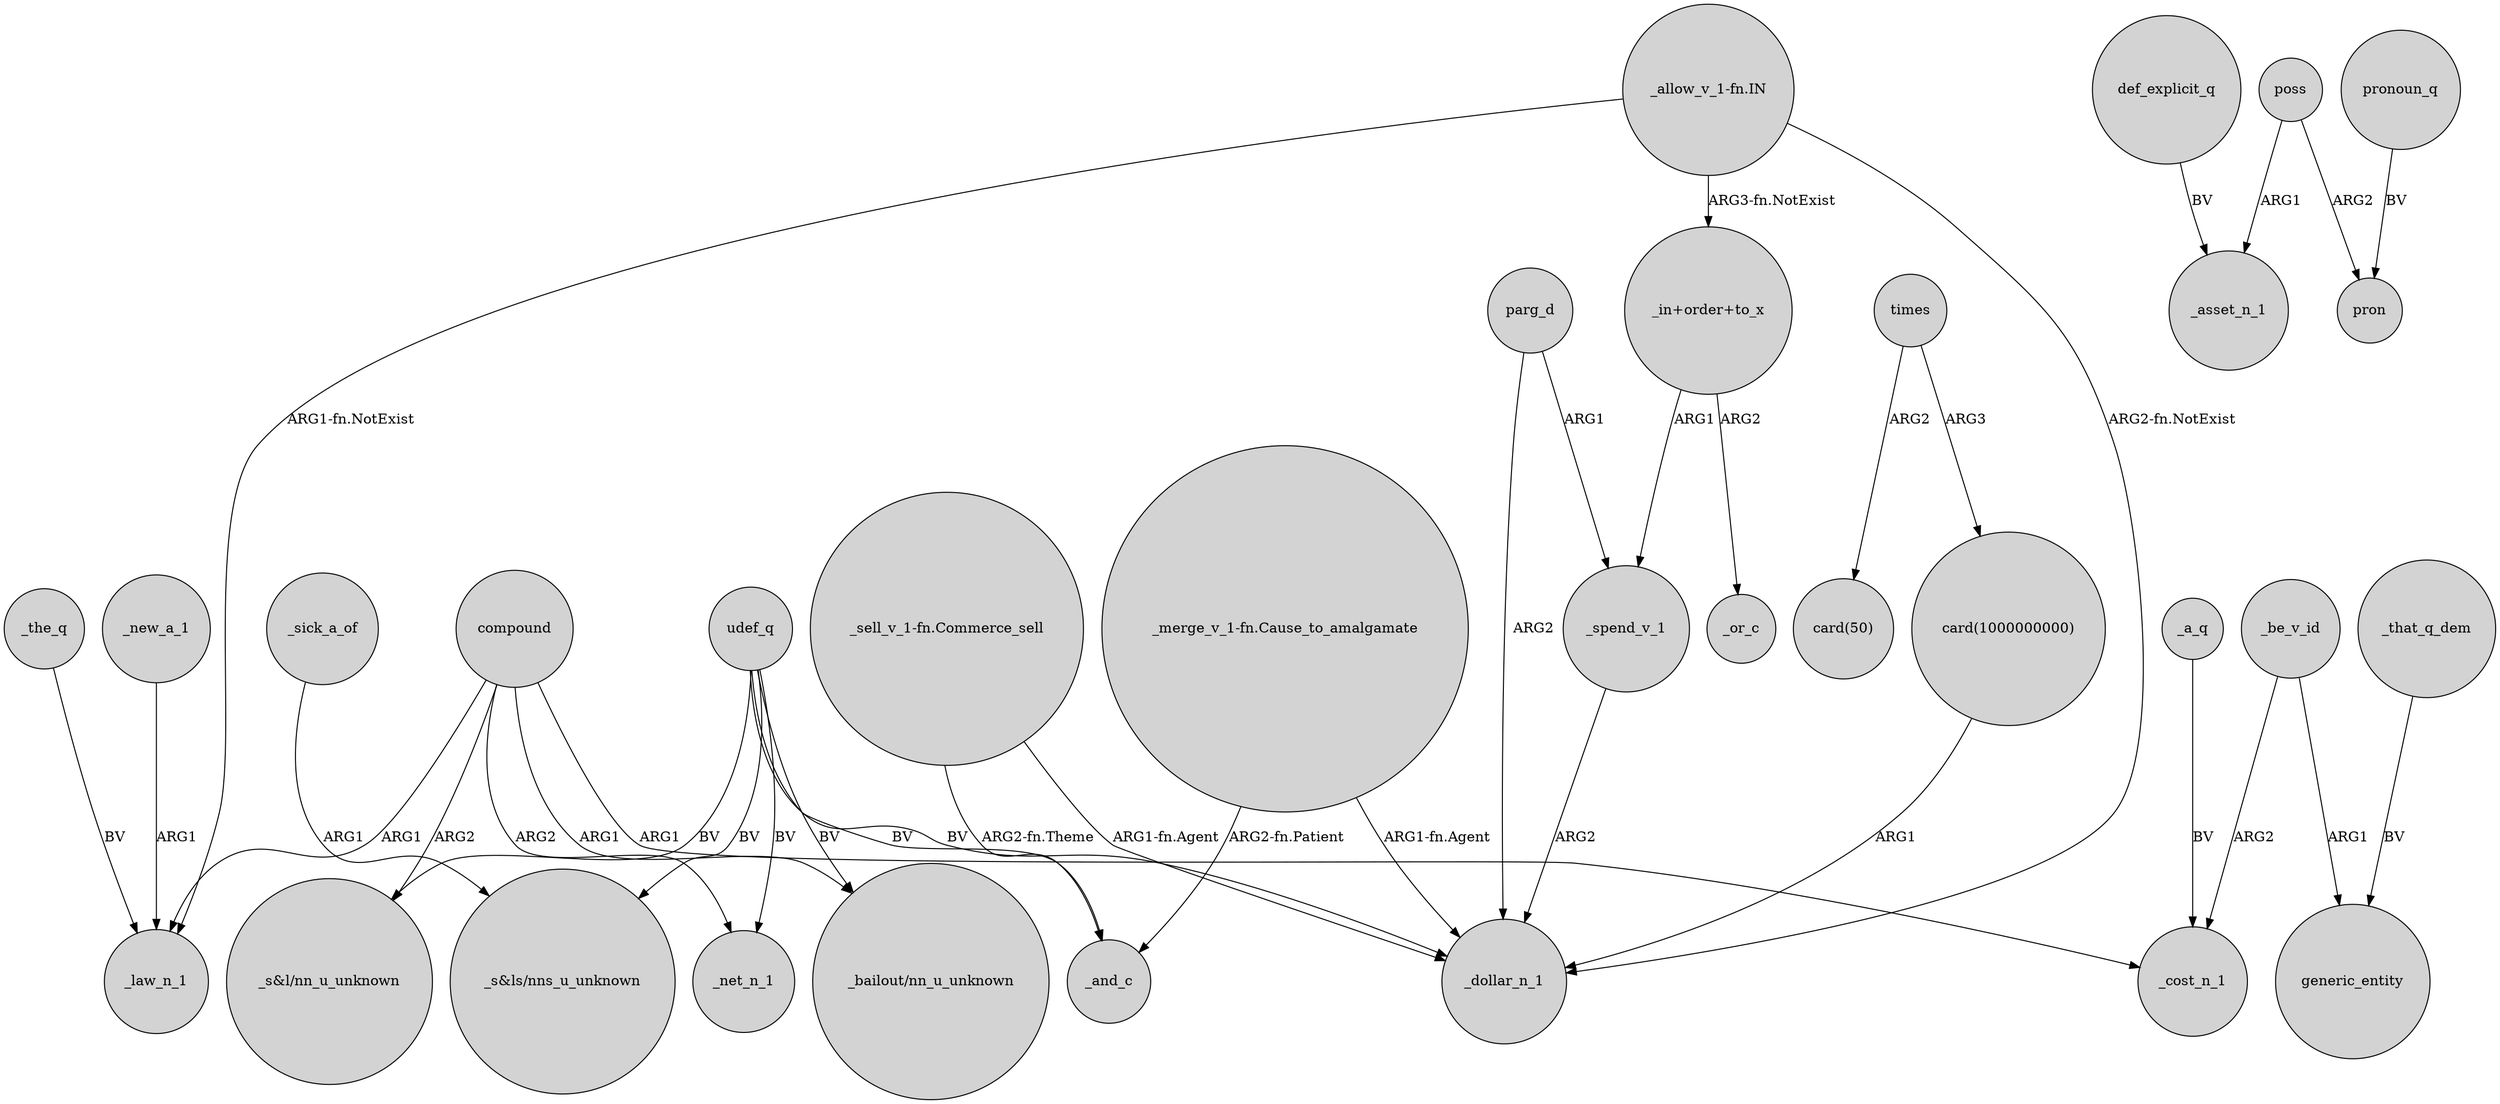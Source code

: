 digraph {
	node [shape=circle style=filled]
	"_allow_v_1-fn.IN" -> _law_n_1 [label="ARG1-fn.NotExist"]
	times -> "card(50)" [label=ARG2]
	def_explicit_q -> _asset_n_1 [label=BV]
	poss -> pron [label=ARG2]
	_that_q_dem -> generic_entity [label=BV]
	"_in+order+to_x" -> _or_c [label=ARG2]
	_sick_a_of -> "_s&ls/nns_u_unknown" [label=ARG1]
	"_merge_v_1-fn.Cause_to_amalgamate" -> _dollar_n_1 [label="ARG1-fn.Agent"]
	_be_v_id -> generic_entity [label=ARG1]
	"_allow_v_1-fn.IN" -> _dollar_n_1 [label="ARG2-fn.NotExist"]
	compound -> "_bailout/nn_u_unknown" [label=ARG1]
	_spend_v_1 -> _dollar_n_1 [label=ARG2]
	times -> "card(1000000000)" [label=ARG3]
	pronoun_q -> pron [label=BV]
	"_merge_v_1-fn.Cause_to_amalgamate" -> _and_c [label="ARG2-fn.Patient"]
	"_in+order+to_x" -> _spend_v_1 [label=ARG1]
	udef_q -> "_s&ls/nns_u_unknown" [label=BV]
	udef_q -> "_bailout/nn_u_unknown" [label=BV]
	udef_q -> "_s&l/nn_u_unknown" [label=BV]
	compound -> _net_n_1 [label=ARG2]
	"_sell_v_1-fn.Commerce_sell" -> _and_c [label="ARG2-fn.Theme"]
	_the_q -> _law_n_1 [label=BV]
	compound -> _cost_n_1 [label=ARG1]
	parg_d -> _spend_v_1 [label=ARG1]
	parg_d -> _dollar_n_1 [label=ARG2]
	udef_q -> _net_n_1 [label=BV]
	compound -> "_s&l/nn_u_unknown" [label=ARG2]
	_be_v_id -> _cost_n_1 [label=ARG2]
	"_sell_v_1-fn.Commerce_sell" -> _dollar_n_1 [label="ARG1-fn.Agent"]
	compound -> _law_n_1 [label=ARG1]
	poss -> _asset_n_1 [label=ARG1]
	_new_a_1 -> _law_n_1 [label=ARG1]
	"card(1000000000)" -> _dollar_n_1 [label=ARG1]
	"_allow_v_1-fn.IN" -> "_in+order+to_x" [label="ARG3-fn.NotExist"]
	udef_q -> _and_c [label=BV]
	_a_q -> _cost_n_1 [label=BV]
	udef_q -> _dollar_n_1 [label=BV]
}
